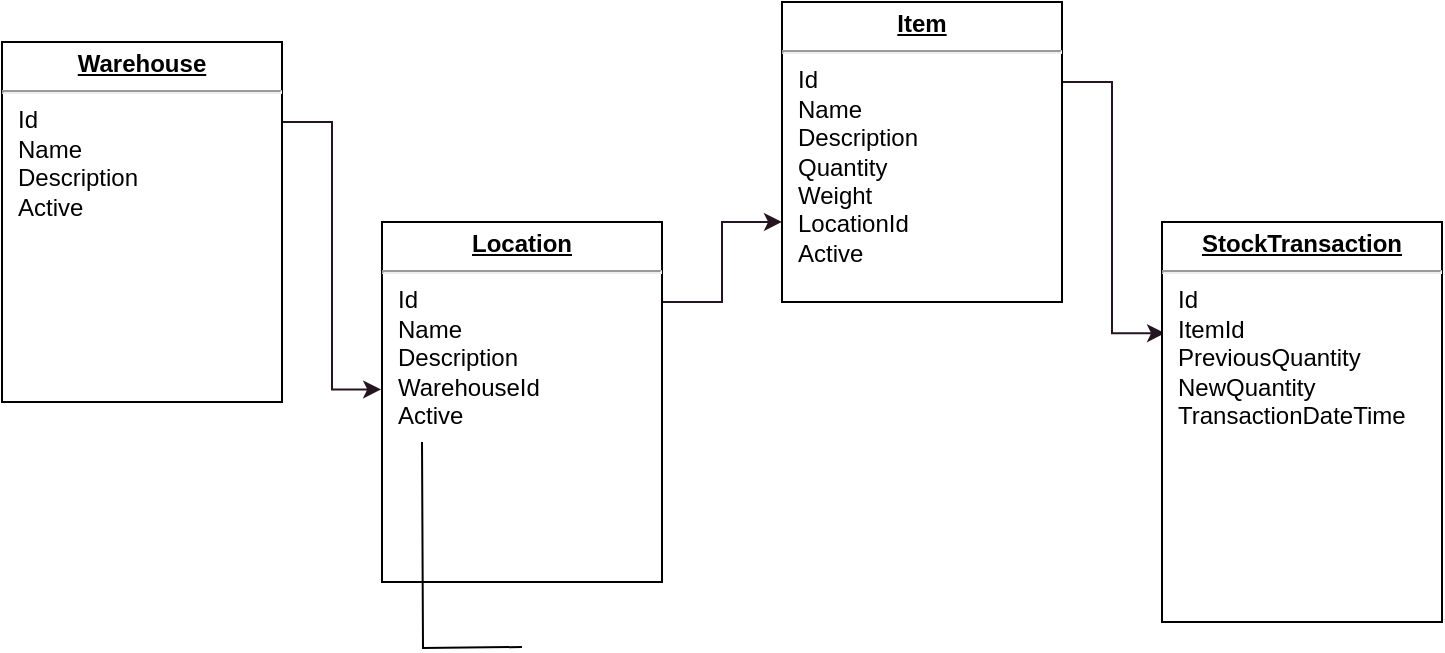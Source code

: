 <mxfile version="13.10.0" type="device"><diagram name="Page-1" id="a7904f86-f2b4-8e86-fa97-74104820619b"><mxGraphModel dx="2424" dy="1373" grid="1" gridSize="10" guides="1" tooltips="1" connect="1" arrows="1" fold="1" page="1" pageScale="1" pageWidth="690" pageHeight="980" background="#ffffff" math="0" shadow="0"><root><mxCell id="0"/><mxCell id="1" parent="0"/><mxCell id="RHVi9plELLcJi3V3nrOJ-2" style="edgeStyle=orthogonalEdgeStyle;rounded=0;orthogonalLoop=1;jettySize=auto;html=1;entryX=-0.003;entryY=0.465;entryDx=0;entryDy=0;entryPerimeter=0;strokeColor=#241521;" edge="1" parent="1" source="24794b860abc3c2d-1" target="24794b860abc3c2d-17"><mxGeometry relative="1" as="geometry"><Array as="points"><mxPoint x="485" y="380"/><mxPoint x="485" y="514"/></Array></mxGeometry></mxCell><mxCell id="24794b860abc3c2d-1" value="&lt;p style=&quot;margin: 0px ; margin-top: 4px ; text-align: center ; text-decoration: underline&quot;&gt;&lt;b&gt;Warehouse&lt;/b&gt;&lt;/p&gt;&lt;hr&gt;&lt;p style=&quot;margin: 0px ; margin-left: 8px&quot;&gt;Id&lt;/p&gt;&lt;p style=&quot;margin: 0px ; margin-left: 8px&quot;&gt;Name&lt;/p&gt;&lt;p style=&quot;margin: 0px ; margin-left: 8px&quot;&gt;Description&lt;/p&gt;&lt;p style=&quot;margin: 0px ; margin-left: 8px&quot;&gt;Active&lt;/p&gt;" style="verticalAlign=top;align=left;overflow=fill;fontSize=12;fontFamily=Helvetica;html=1;rounded=0;shadow=0;comic=0;labelBackgroundColor=none;strokeWidth=1" parent="1" vertex="1"><mxGeometry x="320" y="340" width="140" height="180" as="geometry"/></mxCell><mxCell id="RHVi9plELLcJi3V3nrOJ-3" style="edgeStyle=orthogonalEdgeStyle;rounded=0;orthogonalLoop=1;jettySize=auto;html=1;entryX=0;entryY=0.733;entryDx=0;entryDy=0;entryPerimeter=0;strokeColor=#241521;" edge="1" parent="1" source="24794b860abc3c2d-17" target="24794b860abc3c2d-19"><mxGeometry relative="1" as="geometry"><Array as="points"><mxPoint x="680" y="470"/><mxPoint x="680" y="430"/></Array></mxGeometry></mxCell><mxCell id="24794b860abc3c2d-17" value="&lt;p style=&quot;margin: 0px ; margin-top: 4px ; text-align: center ; text-decoration: underline&quot;&gt;&lt;b&gt;Location&lt;/b&gt;&lt;/p&gt;&lt;hr&gt;&lt;p style=&quot;margin: 0px ; margin-left: 8px&quot;&gt;Id&lt;/p&gt;&lt;p style=&quot;margin: 0px ; margin-left: 8px&quot;&gt;Name&lt;/p&gt;&lt;p style=&quot;margin: 0px ; margin-left: 8px&quot;&gt;Description&lt;/p&gt;&lt;p style=&quot;margin: 0px ; margin-left: 8px&quot;&gt;WarehouseId&lt;/p&gt;&lt;p style=&quot;margin: 0px ; margin-left: 8px&quot;&gt;Active&lt;/p&gt;" style="verticalAlign=top;align=left;overflow=fill;fontSize=12;fontFamily=Helvetica;html=1;rounded=0;shadow=0;comic=0;labelBackgroundColor=none;strokeWidth=1" parent="1" vertex="1"><mxGeometry x="510" y="430" width="140" height="180" as="geometry"/></mxCell><mxCell id="RHVi9plELLcJi3V3nrOJ-4" style="edgeStyle=orthogonalEdgeStyle;rounded=0;orthogonalLoop=1;jettySize=auto;html=1;entryX=0.011;entryY=0.278;entryDx=0;entryDy=0;entryPerimeter=0;strokeColor=#241521;" edge="1" parent="1" source="24794b860abc3c2d-19" target="24794b860abc3c2d-23"><mxGeometry relative="1" as="geometry"><Array as="points"><mxPoint x="875" y="360"/><mxPoint x="875" y="486"/></Array></mxGeometry></mxCell><mxCell id="24794b860abc3c2d-19" value="&lt;p style=&quot;margin: 0px ; margin-top: 4px ; text-align: center ; text-decoration: underline&quot;&gt;&lt;b&gt;Item&lt;/b&gt;&lt;/p&gt;&lt;hr&gt;&lt;p style=&quot;margin: 0px ; margin-left: 8px&quot;&gt;Id&lt;/p&gt;&lt;p style=&quot;margin: 0px ; margin-left: 8px&quot;&gt;Name&lt;/p&gt;&lt;p style=&quot;margin: 0px ; margin-left: 8px&quot;&gt;Description&lt;/p&gt;&lt;p style=&quot;margin: 0px ; margin-left: 8px&quot;&gt;Quantity&lt;/p&gt;&lt;p style=&quot;margin: 0px ; margin-left: 8px&quot;&gt;Weight&lt;/p&gt;&lt;p style=&quot;margin: 0px ; margin-left: 8px&quot;&gt;LocationId&lt;/p&gt;&lt;p style=&quot;margin: 0px ; margin-left: 8px&quot;&gt;Active&lt;/p&gt;" style="verticalAlign=top;align=left;overflow=fill;fontSize=12;fontFamily=Helvetica;html=1;rounded=0;shadow=0;comic=0;labelBackgroundColor=none;strokeWidth=1" parent="1" vertex="1"><mxGeometry x="710" y="320" width="140" height="150" as="geometry"/></mxCell><mxCell id="24794b860abc3c2d-23" value="&lt;p style=&quot;margin: 0px ; margin-top: 4px ; text-align: center ; text-decoration: underline&quot;&gt;&lt;b&gt;StockTransaction&lt;/b&gt;&lt;/p&gt;&lt;hr&gt;&lt;p style=&quot;margin: 0px ; margin-left: 8px&quot;&gt;Id&lt;/p&gt;&lt;p style=&quot;margin: 0px ; margin-left: 8px&quot;&gt;ItemId&lt;/p&gt;&lt;p style=&quot;margin: 0px ; margin-left: 8px&quot;&gt;PreviousQuantity&lt;/p&gt;&lt;p style=&quot;margin: 0px ; margin-left: 8px&quot;&gt;NewQuantity&lt;/p&gt;&lt;p style=&quot;margin: 0px ; margin-left: 8px&quot;&gt;TransactionDateTime&lt;/p&gt;" style="verticalAlign=top;align=left;overflow=fill;fontSize=12;fontFamily=Helvetica;html=1;rounded=0;shadow=0;comic=0;labelBackgroundColor=none;strokeWidth=1" parent="1" vertex="1"><mxGeometry x="900" y="430" width="140" height="200" as="geometry"/></mxCell><mxCell id="24794b860abc3c2d-49" style="edgeStyle=orthogonalEdgeStyle;rounded=0;html=1;exitX=0;exitY=0.25;entryX=1;entryY=0.75;labelBackgroundColor=none;endArrow=none;endFill=0;endSize=8;fontFamily=Verdana;fontSize=12;align=left;" parent="1" edge="1"><mxGeometry relative="1" as="geometry"><mxPoint x="580" y="642.5" as="sourcePoint"/><mxPoint x="530" y="540" as="targetPoint"/></mxGeometry></mxCell></root></mxGraphModel></diagram></mxfile>